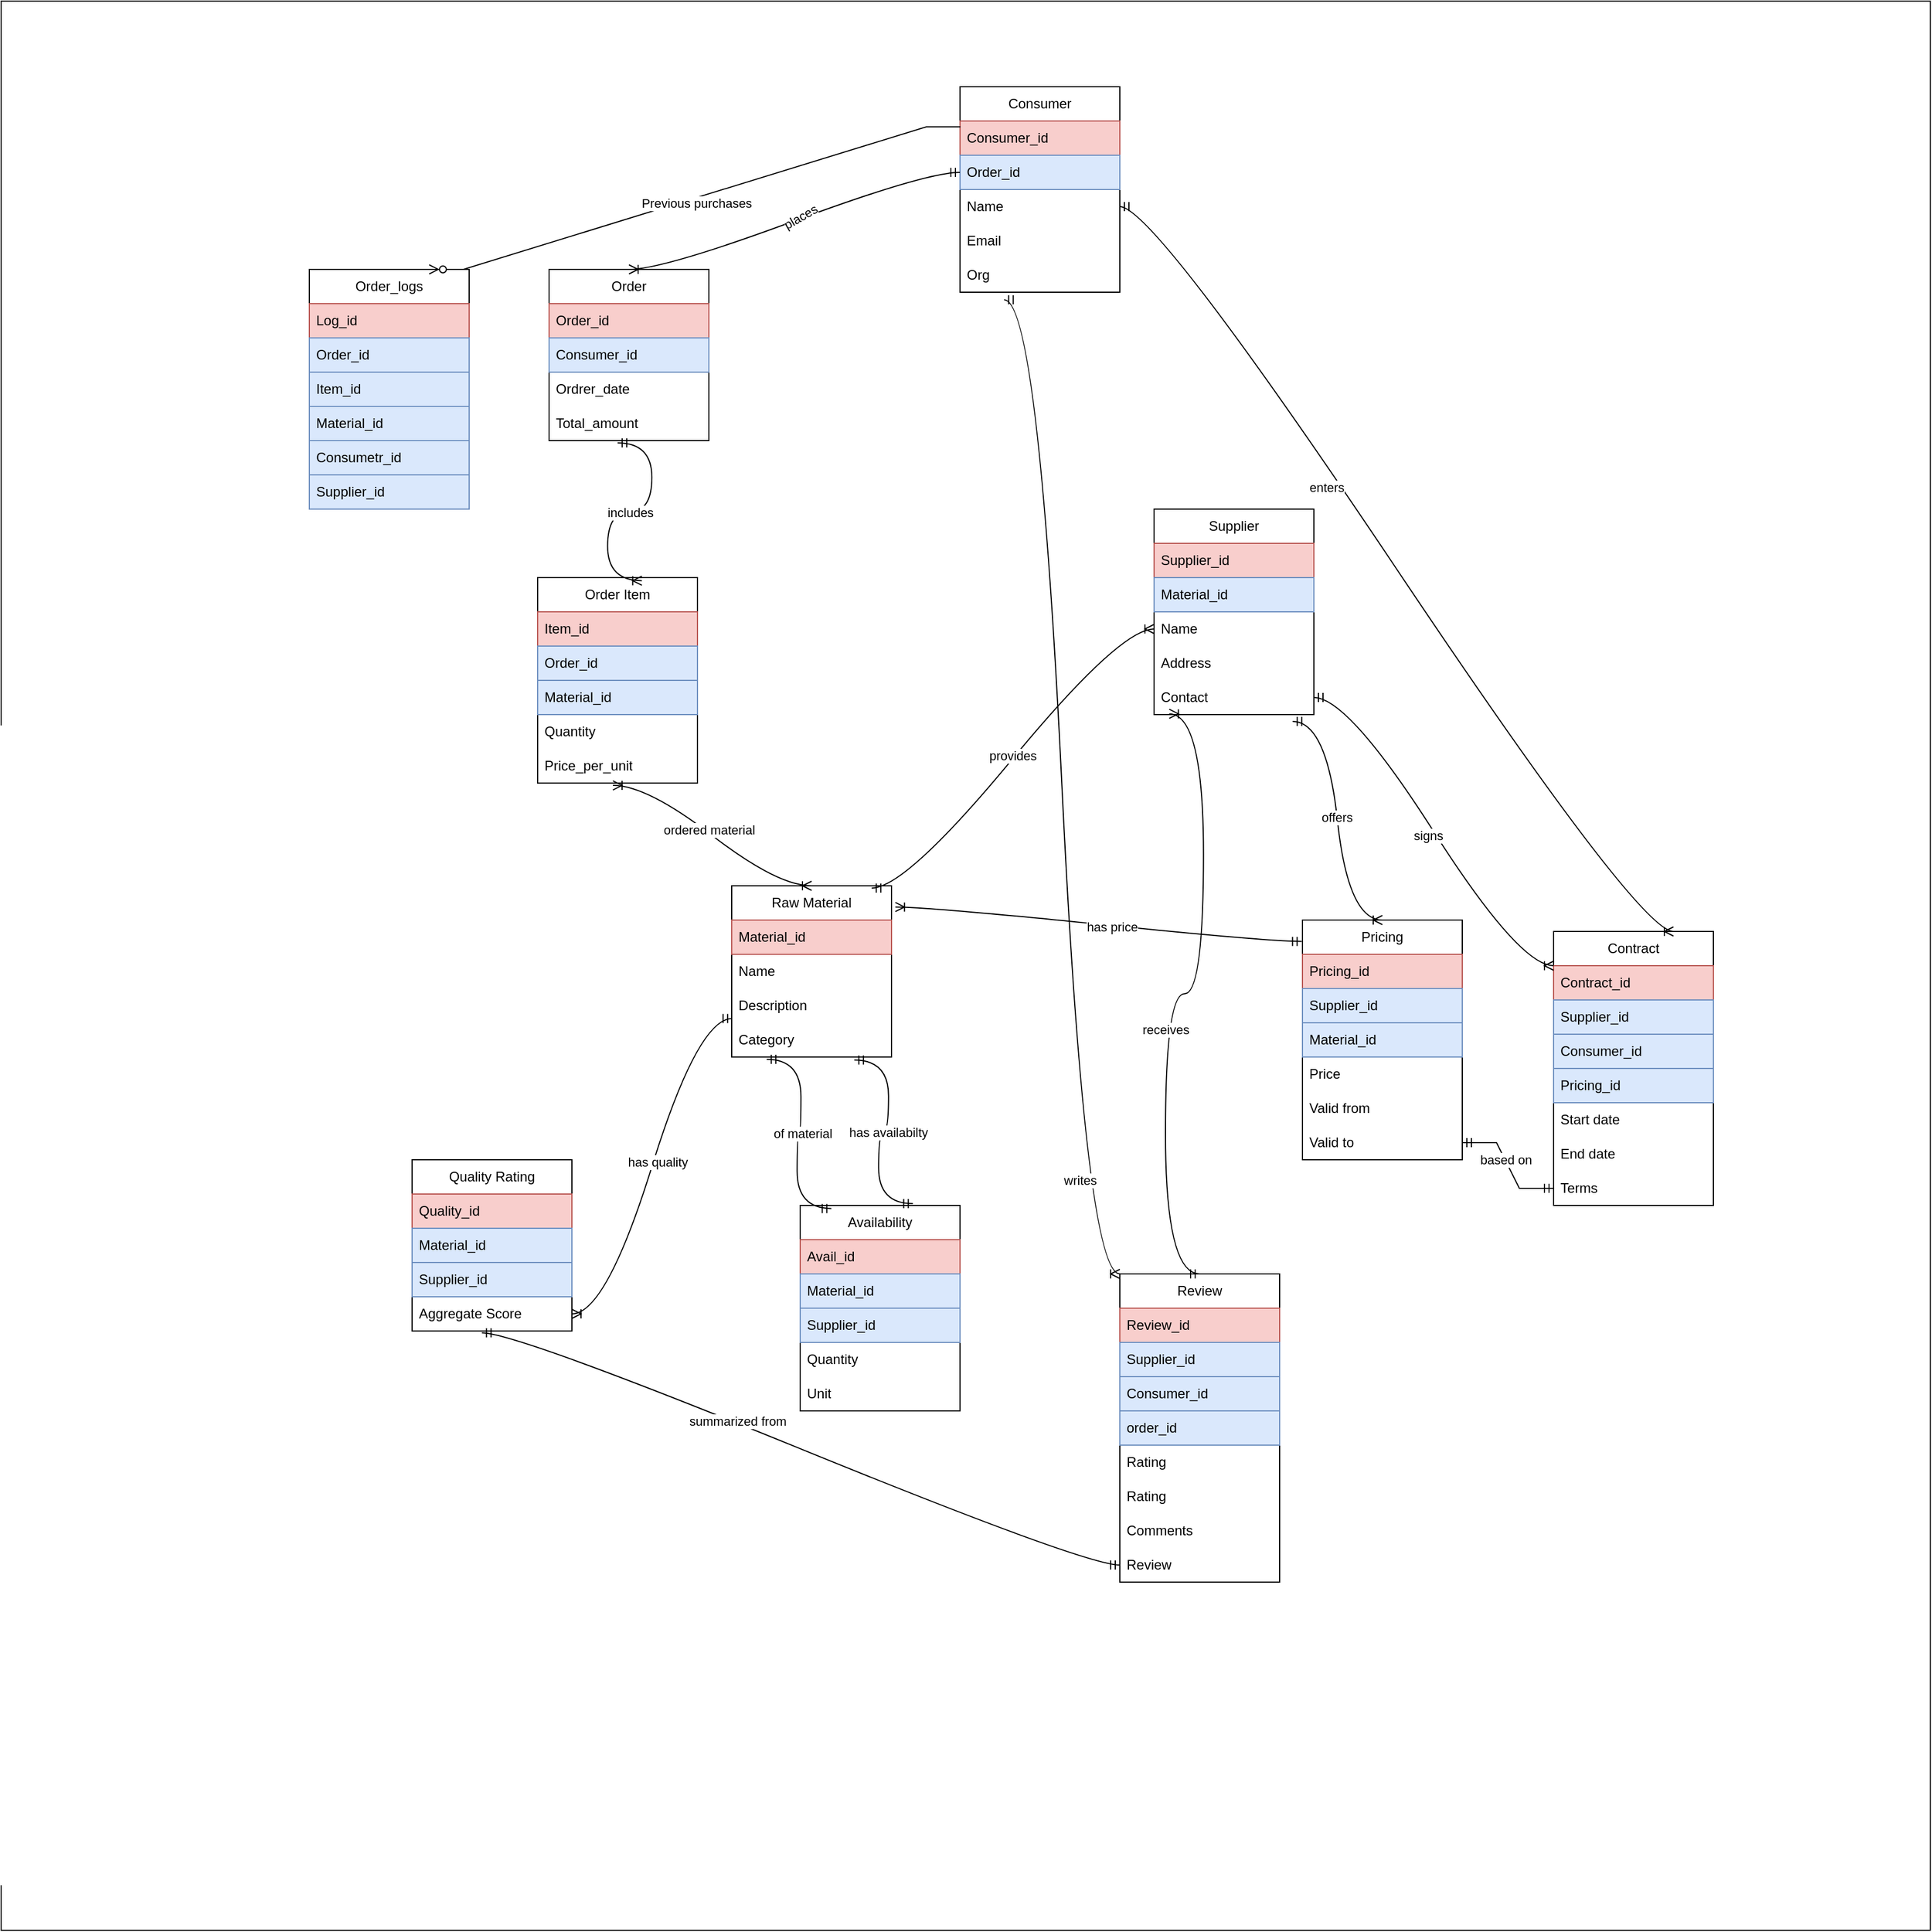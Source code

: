 <mxfile version="28.0.4">
  <diagram name="Page-1" id="3voedzTlXzWFT6oO92my">
    <mxGraphModel dx="1770" dy="443" grid="1" gridSize="10" guides="1" tooltips="1" connect="1" arrows="1" fold="1" page="1" pageScale="1" pageWidth="850" pageHeight="1100" math="0" shadow="0">
      <root>
        <mxCell id="0" />
        <mxCell id="1" parent="0" />
        <mxCell id="VoUlzvWJck2k7zrZwwvK-206" value="" style="whiteSpace=wrap;html=1;aspect=fixed;" vertex="1" parent="1">
          <mxGeometry x="1260" y="1465" width="1690" height="1690" as="geometry" />
        </mxCell>
        <mxCell id="VoUlzvWJck2k7zrZwwvK-207" value="Consumer" style="swimlane;fontStyle=0;childLayout=stackLayout;horizontal=1;startSize=30;horizontalStack=0;resizeParent=1;resizeParentMax=0;resizeLast=0;collapsible=1;marginBottom=0;whiteSpace=wrap;html=1;" vertex="1" parent="1">
          <mxGeometry x="2100" y="1540" width="140" height="180" as="geometry" />
        </mxCell>
        <mxCell id="VoUlzvWJck2k7zrZwwvK-208" value="Consumer_id" style="text;strokeColor=#b85450;fillColor=#f8cecc;align=left;verticalAlign=middle;spacingLeft=4;spacingRight=4;overflow=hidden;points=[[0,0.5],[1,0.5]];portConstraint=eastwest;rotatable=0;whiteSpace=wrap;html=1;" vertex="1" parent="VoUlzvWJck2k7zrZwwvK-207">
          <mxGeometry y="30" width="140" height="30" as="geometry" />
        </mxCell>
        <mxCell id="VoUlzvWJck2k7zrZwwvK-209" value="Order_id" style="text;strokeColor=#6c8ebf;fillColor=#dae8fc;align=left;verticalAlign=middle;spacingLeft=4;spacingRight=4;overflow=hidden;points=[[0,0.5],[1,0.5]];portConstraint=eastwest;rotatable=0;whiteSpace=wrap;html=1;" vertex="1" parent="VoUlzvWJck2k7zrZwwvK-207">
          <mxGeometry y="60" width="140" height="30" as="geometry" />
        </mxCell>
        <mxCell id="VoUlzvWJck2k7zrZwwvK-210" value="Name" style="text;strokeColor=none;fillColor=none;align=left;verticalAlign=middle;spacingLeft=4;spacingRight=4;overflow=hidden;points=[[0,0.5],[1,0.5]];portConstraint=eastwest;rotatable=0;whiteSpace=wrap;html=1;" vertex="1" parent="VoUlzvWJck2k7zrZwwvK-207">
          <mxGeometry y="90" width="140" height="30" as="geometry" />
        </mxCell>
        <mxCell id="VoUlzvWJck2k7zrZwwvK-211" value="Email" style="text;strokeColor=none;fillColor=none;align=left;verticalAlign=middle;spacingLeft=4;spacingRight=4;overflow=hidden;points=[[0,0.5],[1,0.5]];portConstraint=eastwest;rotatable=0;whiteSpace=wrap;html=1;" vertex="1" parent="VoUlzvWJck2k7zrZwwvK-207">
          <mxGeometry y="120" width="140" height="30" as="geometry" />
        </mxCell>
        <mxCell id="VoUlzvWJck2k7zrZwwvK-212" value="Org" style="text;strokeColor=none;fillColor=none;align=left;verticalAlign=middle;spacingLeft=4;spacingRight=4;overflow=hidden;points=[[0,0.5],[1,0.5]];portConstraint=eastwest;rotatable=0;whiteSpace=wrap;html=1;" vertex="1" parent="VoUlzvWJck2k7zrZwwvK-207">
          <mxGeometry y="150" width="140" height="30" as="geometry" />
        </mxCell>
        <mxCell id="VoUlzvWJck2k7zrZwwvK-213" value="Order" style="swimlane;fontStyle=0;childLayout=stackLayout;horizontal=1;startSize=30;horizontalStack=0;resizeParent=1;resizeParentMax=0;resizeLast=0;collapsible=1;marginBottom=0;whiteSpace=wrap;html=1;" vertex="1" parent="1">
          <mxGeometry x="1740" y="1700" width="140" height="150" as="geometry" />
        </mxCell>
        <mxCell id="VoUlzvWJck2k7zrZwwvK-214" value="Order_id" style="text;strokeColor=#b85450;fillColor=#f8cecc;align=left;verticalAlign=middle;spacingLeft=4;spacingRight=4;overflow=hidden;points=[[0,0.5],[1,0.5]];portConstraint=eastwest;rotatable=0;whiteSpace=wrap;html=1;" vertex="1" parent="VoUlzvWJck2k7zrZwwvK-213">
          <mxGeometry y="30" width="140" height="30" as="geometry" />
        </mxCell>
        <mxCell id="VoUlzvWJck2k7zrZwwvK-215" value="Consumer_id" style="text;strokeColor=#6c8ebf;fillColor=#dae8fc;align=left;verticalAlign=middle;spacingLeft=4;spacingRight=4;overflow=hidden;points=[[0,0.5],[1,0.5]];portConstraint=eastwest;rotatable=0;whiteSpace=wrap;html=1;" vertex="1" parent="VoUlzvWJck2k7zrZwwvK-213">
          <mxGeometry y="60" width="140" height="30" as="geometry" />
        </mxCell>
        <mxCell id="VoUlzvWJck2k7zrZwwvK-216" value="Ordrer_date" style="text;strokeColor=none;fillColor=none;align=left;verticalAlign=middle;spacingLeft=4;spacingRight=4;overflow=hidden;points=[[0,0.5],[1,0.5]];portConstraint=eastwest;rotatable=0;whiteSpace=wrap;html=1;" vertex="1" parent="VoUlzvWJck2k7zrZwwvK-213">
          <mxGeometry y="90" width="140" height="30" as="geometry" />
        </mxCell>
        <mxCell id="VoUlzvWJck2k7zrZwwvK-217" value="Total_amount" style="text;strokeColor=none;fillColor=none;align=left;verticalAlign=middle;spacingLeft=4;spacingRight=4;overflow=hidden;points=[[0,0.5],[1,0.5]];portConstraint=eastwest;rotatable=0;whiteSpace=wrap;html=1;" vertex="1" parent="VoUlzvWJck2k7zrZwwvK-213">
          <mxGeometry y="120" width="140" height="30" as="geometry" />
        </mxCell>
        <mxCell id="VoUlzvWJck2k7zrZwwvK-218" value="Order Item" style="swimlane;fontStyle=0;childLayout=stackLayout;horizontal=1;startSize=30;horizontalStack=0;resizeParent=1;resizeParentMax=0;resizeLast=0;collapsible=1;marginBottom=0;whiteSpace=wrap;html=1;" vertex="1" parent="1">
          <mxGeometry x="1730" y="1970" width="140" height="180" as="geometry" />
        </mxCell>
        <mxCell id="VoUlzvWJck2k7zrZwwvK-219" value="Item_id" style="text;strokeColor=#b85450;fillColor=#f8cecc;align=left;verticalAlign=middle;spacingLeft=4;spacingRight=4;overflow=hidden;points=[[0,0.5],[1,0.5]];portConstraint=eastwest;rotatable=0;whiteSpace=wrap;html=1;" vertex="1" parent="VoUlzvWJck2k7zrZwwvK-218">
          <mxGeometry y="30" width="140" height="30" as="geometry" />
        </mxCell>
        <mxCell id="VoUlzvWJck2k7zrZwwvK-220" value="Order_id" style="text;strokeColor=#6c8ebf;fillColor=#dae8fc;align=left;verticalAlign=middle;spacingLeft=4;spacingRight=4;overflow=hidden;points=[[0,0.5],[1,0.5]];portConstraint=eastwest;rotatable=0;whiteSpace=wrap;html=1;" vertex="1" parent="VoUlzvWJck2k7zrZwwvK-218">
          <mxGeometry y="60" width="140" height="30" as="geometry" />
        </mxCell>
        <mxCell id="VoUlzvWJck2k7zrZwwvK-221" value="Material_id" style="text;strokeColor=#6c8ebf;fillColor=#dae8fc;align=left;verticalAlign=middle;spacingLeft=4;spacingRight=4;overflow=hidden;points=[[0,0.5],[1,0.5]];portConstraint=eastwest;rotatable=0;whiteSpace=wrap;html=1;" vertex="1" parent="VoUlzvWJck2k7zrZwwvK-218">
          <mxGeometry y="90" width="140" height="30" as="geometry" />
        </mxCell>
        <mxCell id="VoUlzvWJck2k7zrZwwvK-222" value="Quantity" style="text;strokeColor=none;fillColor=none;align=left;verticalAlign=middle;spacingLeft=4;spacingRight=4;overflow=hidden;points=[[0,0.5],[1,0.5]];portConstraint=eastwest;rotatable=0;whiteSpace=wrap;html=1;" vertex="1" parent="VoUlzvWJck2k7zrZwwvK-218">
          <mxGeometry y="120" width="140" height="30" as="geometry" />
        </mxCell>
        <mxCell id="VoUlzvWJck2k7zrZwwvK-223" value="Price_per_unit" style="text;strokeColor=none;fillColor=none;align=left;verticalAlign=middle;spacingLeft=4;spacingRight=4;overflow=hidden;points=[[0,0.5],[1,0.5]];portConstraint=eastwest;rotatable=0;whiteSpace=wrap;html=1;" vertex="1" parent="VoUlzvWJck2k7zrZwwvK-218">
          <mxGeometry y="150" width="140" height="30" as="geometry" />
        </mxCell>
        <mxCell id="VoUlzvWJck2k7zrZwwvK-224" value="Raw Material" style="swimlane;fontStyle=0;childLayout=stackLayout;horizontal=1;startSize=30;horizontalStack=0;resizeParent=1;resizeParentMax=0;resizeLast=0;collapsible=1;marginBottom=0;whiteSpace=wrap;html=1;" vertex="1" parent="1">
          <mxGeometry x="1900" y="2240" width="140" height="150" as="geometry" />
        </mxCell>
        <mxCell id="VoUlzvWJck2k7zrZwwvK-225" value="Material_id" style="text;strokeColor=#b85450;fillColor=#f8cecc;align=left;verticalAlign=middle;spacingLeft=4;spacingRight=4;overflow=hidden;points=[[0,0.5],[1,0.5]];portConstraint=eastwest;rotatable=0;whiteSpace=wrap;html=1;" vertex="1" parent="VoUlzvWJck2k7zrZwwvK-224">
          <mxGeometry y="30" width="140" height="30" as="geometry" />
        </mxCell>
        <mxCell id="VoUlzvWJck2k7zrZwwvK-226" value="Name" style="text;strokeColor=none;fillColor=none;align=left;verticalAlign=middle;spacingLeft=4;spacingRight=4;overflow=hidden;points=[[0,0.5],[1,0.5]];portConstraint=eastwest;rotatable=0;whiteSpace=wrap;html=1;" vertex="1" parent="VoUlzvWJck2k7zrZwwvK-224">
          <mxGeometry y="60" width="140" height="30" as="geometry" />
        </mxCell>
        <mxCell id="VoUlzvWJck2k7zrZwwvK-227" value="Description" style="text;strokeColor=none;fillColor=none;align=left;verticalAlign=middle;spacingLeft=4;spacingRight=4;overflow=hidden;points=[[0,0.5],[1,0.5]];portConstraint=eastwest;rotatable=0;whiteSpace=wrap;html=1;" vertex="1" parent="VoUlzvWJck2k7zrZwwvK-224">
          <mxGeometry y="90" width="140" height="30" as="geometry" />
        </mxCell>
        <mxCell id="VoUlzvWJck2k7zrZwwvK-228" value="Category" style="text;strokeColor=none;fillColor=none;align=left;verticalAlign=middle;spacingLeft=4;spacingRight=4;overflow=hidden;points=[[0,0.5],[1,0.5]];portConstraint=eastwest;rotatable=0;whiteSpace=wrap;html=1;" vertex="1" parent="VoUlzvWJck2k7zrZwwvK-224">
          <mxGeometry y="120" width="140" height="30" as="geometry" />
        </mxCell>
        <mxCell id="VoUlzvWJck2k7zrZwwvK-229" value="Quality Rating" style="swimlane;fontStyle=0;childLayout=stackLayout;horizontal=1;startSize=30;horizontalStack=0;resizeParent=1;resizeParentMax=0;resizeLast=0;collapsible=1;marginBottom=0;whiteSpace=wrap;html=1;" vertex="1" parent="1">
          <mxGeometry x="1620" y="2480" width="140" height="150" as="geometry" />
        </mxCell>
        <mxCell id="VoUlzvWJck2k7zrZwwvK-230" value="Quality_id" style="text;strokeColor=#b85450;fillColor=#f8cecc;align=left;verticalAlign=middle;spacingLeft=4;spacingRight=4;overflow=hidden;points=[[0,0.5],[1,0.5]];portConstraint=eastwest;rotatable=0;whiteSpace=wrap;html=1;" vertex="1" parent="VoUlzvWJck2k7zrZwwvK-229">
          <mxGeometry y="30" width="140" height="30" as="geometry" />
        </mxCell>
        <mxCell id="VoUlzvWJck2k7zrZwwvK-231" value="Material_id" style="text;strokeColor=#6c8ebf;fillColor=#dae8fc;align=left;verticalAlign=middle;spacingLeft=4;spacingRight=4;overflow=hidden;points=[[0,0.5],[1,0.5]];portConstraint=eastwest;rotatable=0;whiteSpace=wrap;html=1;" vertex="1" parent="VoUlzvWJck2k7zrZwwvK-229">
          <mxGeometry y="60" width="140" height="30" as="geometry" />
        </mxCell>
        <mxCell id="VoUlzvWJck2k7zrZwwvK-232" value="Supplier_id" style="text;strokeColor=#6c8ebf;fillColor=#dae8fc;align=left;verticalAlign=middle;spacingLeft=4;spacingRight=4;overflow=hidden;points=[[0,0.5],[1,0.5]];portConstraint=eastwest;rotatable=0;whiteSpace=wrap;html=1;" vertex="1" parent="VoUlzvWJck2k7zrZwwvK-229">
          <mxGeometry y="90" width="140" height="30" as="geometry" />
        </mxCell>
        <mxCell id="VoUlzvWJck2k7zrZwwvK-233" value="Aggregate Score" style="text;strokeColor=none;fillColor=none;align=left;verticalAlign=middle;spacingLeft=4;spacingRight=4;overflow=hidden;points=[[0,0.5],[1,0.5]];portConstraint=eastwest;rotatable=0;whiteSpace=wrap;html=1;" vertex="1" parent="VoUlzvWJck2k7zrZwwvK-229">
          <mxGeometry y="120" width="140" height="30" as="geometry" />
        </mxCell>
        <mxCell id="VoUlzvWJck2k7zrZwwvK-234" value="Availability" style="swimlane;fontStyle=0;childLayout=stackLayout;horizontal=1;startSize=30;horizontalStack=0;resizeParent=1;resizeParentMax=0;resizeLast=0;collapsible=1;marginBottom=0;whiteSpace=wrap;html=1;" vertex="1" parent="1">
          <mxGeometry x="1960" y="2520" width="140" height="180" as="geometry" />
        </mxCell>
        <mxCell id="VoUlzvWJck2k7zrZwwvK-235" value="Avail_id" style="text;strokeColor=#b85450;fillColor=#f8cecc;align=left;verticalAlign=middle;spacingLeft=4;spacingRight=4;overflow=hidden;points=[[0,0.5],[1,0.5]];portConstraint=eastwest;rotatable=0;whiteSpace=wrap;html=1;" vertex="1" parent="VoUlzvWJck2k7zrZwwvK-234">
          <mxGeometry y="30" width="140" height="30" as="geometry" />
        </mxCell>
        <mxCell id="VoUlzvWJck2k7zrZwwvK-236" value="Material_id" style="text;strokeColor=#6c8ebf;fillColor=#dae8fc;align=left;verticalAlign=middle;spacingLeft=4;spacingRight=4;overflow=hidden;points=[[0,0.5],[1,0.5]];portConstraint=eastwest;rotatable=0;whiteSpace=wrap;html=1;" vertex="1" parent="VoUlzvWJck2k7zrZwwvK-234">
          <mxGeometry y="60" width="140" height="30" as="geometry" />
        </mxCell>
        <mxCell id="VoUlzvWJck2k7zrZwwvK-237" value="Supplier_id" style="text;strokeColor=#6c8ebf;fillColor=#dae8fc;align=left;verticalAlign=middle;spacingLeft=4;spacingRight=4;overflow=hidden;points=[[0,0.5],[1,0.5]];portConstraint=eastwest;rotatable=0;whiteSpace=wrap;html=1;" vertex="1" parent="VoUlzvWJck2k7zrZwwvK-234">
          <mxGeometry y="90" width="140" height="30" as="geometry" />
        </mxCell>
        <mxCell id="VoUlzvWJck2k7zrZwwvK-238" value="Quantity" style="text;strokeColor=none;fillColor=none;align=left;verticalAlign=middle;spacingLeft=4;spacingRight=4;overflow=hidden;points=[[0,0.5],[1,0.5]];portConstraint=eastwest;rotatable=0;whiteSpace=wrap;html=1;" vertex="1" parent="VoUlzvWJck2k7zrZwwvK-234">
          <mxGeometry y="120" width="140" height="30" as="geometry" />
        </mxCell>
        <mxCell id="VoUlzvWJck2k7zrZwwvK-239" value="Unit" style="text;strokeColor=none;fillColor=none;align=left;verticalAlign=middle;spacingLeft=4;spacingRight=4;overflow=hidden;points=[[0,0.5],[1,0.5]];portConstraint=eastwest;rotatable=0;whiteSpace=wrap;html=1;" vertex="1" parent="VoUlzvWJck2k7zrZwwvK-234">
          <mxGeometry y="150" width="140" height="30" as="geometry" />
        </mxCell>
        <mxCell id="VoUlzvWJck2k7zrZwwvK-240" value="Review" style="swimlane;fontStyle=0;childLayout=stackLayout;horizontal=1;startSize=30;horizontalStack=0;resizeParent=1;resizeParentMax=0;resizeLast=0;collapsible=1;marginBottom=0;whiteSpace=wrap;html=1;" vertex="1" parent="1">
          <mxGeometry x="2240" y="2580" width="140" height="270" as="geometry" />
        </mxCell>
        <mxCell id="VoUlzvWJck2k7zrZwwvK-241" value="Review_id" style="text;strokeColor=#b85450;fillColor=#f8cecc;align=left;verticalAlign=middle;spacingLeft=4;spacingRight=4;overflow=hidden;points=[[0,0.5],[1,0.5]];portConstraint=eastwest;rotatable=0;whiteSpace=wrap;html=1;" vertex="1" parent="VoUlzvWJck2k7zrZwwvK-240">
          <mxGeometry y="30" width="140" height="30" as="geometry" />
        </mxCell>
        <mxCell id="VoUlzvWJck2k7zrZwwvK-242" value="Supplier_id" style="text;strokeColor=#6c8ebf;fillColor=#dae8fc;align=left;verticalAlign=middle;spacingLeft=4;spacingRight=4;overflow=hidden;points=[[0,0.5],[1,0.5]];portConstraint=eastwest;rotatable=0;whiteSpace=wrap;html=1;" vertex="1" parent="VoUlzvWJck2k7zrZwwvK-240">
          <mxGeometry y="60" width="140" height="30" as="geometry" />
        </mxCell>
        <mxCell id="VoUlzvWJck2k7zrZwwvK-243" value="Consumer_id" style="text;strokeColor=#6c8ebf;fillColor=#dae8fc;align=left;verticalAlign=middle;spacingLeft=4;spacingRight=4;overflow=hidden;points=[[0,0.5],[1,0.5]];portConstraint=eastwest;rotatable=0;whiteSpace=wrap;html=1;" vertex="1" parent="VoUlzvWJck2k7zrZwwvK-240">
          <mxGeometry y="90" width="140" height="30" as="geometry" />
        </mxCell>
        <mxCell id="VoUlzvWJck2k7zrZwwvK-244" value="order_id" style="text;strokeColor=#6c8ebf;fillColor=#dae8fc;align=left;verticalAlign=middle;spacingLeft=4;spacingRight=4;overflow=hidden;points=[[0,0.5],[1,0.5]];portConstraint=eastwest;rotatable=0;whiteSpace=wrap;html=1;" vertex="1" parent="VoUlzvWJck2k7zrZwwvK-240">
          <mxGeometry y="120" width="140" height="30" as="geometry" />
        </mxCell>
        <mxCell id="VoUlzvWJck2k7zrZwwvK-245" value="Rating" style="text;strokeColor=none;fillColor=none;align=left;verticalAlign=middle;spacingLeft=4;spacingRight=4;overflow=hidden;points=[[0,0.5],[1,0.5]];portConstraint=eastwest;rotatable=0;whiteSpace=wrap;html=1;" vertex="1" parent="VoUlzvWJck2k7zrZwwvK-240">
          <mxGeometry y="150" width="140" height="30" as="geometry" />
        </mxCell>
        <mxCell id="VoUlzvWJck2k7zrZwwvK-246" value="Rating" style="text;strokeColor=none;fillColor=none;align=left;verticalAlign=middle;spacingLeft=4;spacingRight=4;overflow=hidden;points=[[0,0.5],[1,0.5]];portConstraint=eastwest;rotatable=0;whiteSpace=wrap;html=1;" vertex="1" parent="VoUlzvWJck2k7zrZwwvK-240">
          <mxGeometry y="180" width="140" height="30" as="geometry" />
        </mxCell>
        <mxCell id="VoUlzvWJck2k7zrZwwvK-247" value="Comments" style="text;strokeColor=none;fillColor=none;align=left;verticalAlign=middle;spacingLeft=4;spacingRight=4;overflow=hidden;points=[[0,0.5],[1,0.5]];portConstraint=eastwest;rotatable=0;whiteSpace=wrap;html=1;" vertex="1" parent="VoUlzvWJck2k7zrZwwvK-240">
          <mxGeometry y="210" width="140" height="30" as="geometry" />
        </mxCell>
        <mxCell id="VoUlzvWJck2k7zrZwwvK-248" value="Review" style="text;strokeColor=none;fillColor=none;align=left;verticalAlign=middle;spacingLeft=4;spacingRight=4;overflow=hidden;points=[[0,0.5],[1,0.5]];portConstraint=eastwest;rotatable=0;whiteSpace=wrap;html=1;" vertex="1" parent="VoUlzvWJck2k7zrZwwvK-240">
          <mxGeometry y="240" width="140" height="30" as="geometry" />
        </mxCell>
        <mxCell id="VoUlzvWJck2k7zrZwwvK-249" value="Supplier" style="swimlane;fontStyle=0;childLayout=stackLayout;horizontal=1;startSize=30;horizontalStack=0;resizeParent=1;resizeParentMax=0;resizeLast=0;collapsible=1;marginBottom=0;whiteSpace=wrap;html=1;" vertex="1" parent="1">
          <mxGeometry x="2270" y="1910" width="140" height="180" as="geometry" />
        </mxCell>
        <mxCell id="VoUlzvWJck2k7zrZwwvK-250" value="Supplier_id" style="text;strokeColor=#b85450;fillColor=#f8cecc;align=left;verticalAlign=middle;spacingLeft=4;spacingRight=4;overflow=hidden;points=[[0,0.5],[1,0.5]];portConstraint=eastwest;rotatable=0;whiteSpace=wrap;html=1;" vertex="1" parent="VoUlzvWJck2k7zrZwwvK-249">
          <mxGeometry y="30" width="140" height="30" as="geometry" />
        </mxCell>
        <mxCell id="VoUlzvWJck2k7zrZwwvK-251" value="Material_id" style="text;strokeColor=#6c8ebf;fillColor=#dae8fc;align=left;verticalAlign=middle;spacingLeft=4;spacingRight=4;overflow=hidden;points=[[0,0.5],[1,0.5]];portConstraint=eastwest;rotatable=0;whiteSpace=wrap;html=1;" vertex="1" parent="VoUlzvWJck2k7zrZwwvK-249">
          <mxGeometry y="60" width="140" height="30" as="geometry" />
        </mxCell>
        <mxCell id="VoUlzvWJck2k7zrZwwvK-252" value="Name" style="text;strokeColor=none;fillColor=none;align=left;verticalAlign=middle;spacingLeft=4;spacingRight=4;overflow=hidden;points=[[0,0.5],[1,0.5]];portConstraint=eastwest;rotatable=0;whiteSpace=wrap;html=1;" vertex="1" parent="VoUlzvWJck2k7zrZwwvK-249">
          <mxGeometry y="90" width="140" height="30" as="geometry" />
        </mxCell>
        <mxCell id="VoUlzvWJck2k7zrZwwvK-253" value="Address" style="text;strokeColor=none;fillColor=none;align=left;verticalAlign=middle;spacingLeft=4;spacingRight=4;overflow=hidden;points=[[0,0.5],[1,0.5]];portConstraint=eastwest;rotatable=0;whiteSpace=wrap;html=1;" vertex="1" parent="VoUlzvWJck2k7zrZwwvK-249">
          <mxGeometry y="120" width="140" height="30" as="geometry" />
        </mxCell>
        <mxCell id="VoUlzvWJck2k7zrZwwvK-254" value="Contact" style="text;strokeColor=none;fillColor=none;align=left;verticalAlign=middle;spacingLeft=4;spacingRight=4;overflow=hidden;points=[[0,0.5],[1,0.5]];portConstraint=eastwest;rotatable=0;whiteSpace=wrap;html=1;" vertex="1" parent="VoUlzvWJck2k7zrZwwvK-249">
          <mxGeometry y="150" width="140" height="30" as="geometry" />
        </mxCell>
        <mxCell id="VoUlzvWJck2k7zrZwwvK-255" value="Pricing" style="swimlane;fontStyle=0;childLayout=stackLayout;horizontal=1;startSize=30;horizontalStack=0;resizeParent=1;resizeParentMax=0;resizeLast=0;collapsible=1;marginBottom=0;whiteSpace=wrap;html=1;" vertex="1" parent="1">
          <mxGeometry x="2400" y="2270" width="140" height="210" as="geometry" />
        </mxCell>
        <mxCell id="VoUlzvWJck2k7zrZwwvK-256" value="Pricing_id" style="text;strokeColor=#b85450;fillColor=#f8cecc;align=left;verticalAlign=middle;spacingLeft=4;spacingRight=4;overflow=hidden;points=[[0,0.5],[1,0.5]];portConstraint=eastwest;rotatable=0;whiteSpace=wrap;html=1;" vertex="1" parent="VoUlzvWJck2k7zrZwwvK-255">
          <mxGeometry y="30" width="140" height="30" as="geometry" />
        </mxCell>
        <mxCell id="VoUlzvWJck2k7zrZwwvK-257" value="Supplier_id" style="text;strokeColor=#6c8ebf;fillColor=#dae8fc;align=left;verticalAlign=middle;spacingLeft=4;spacingRight=4;overflow=hidden;points=[[0,0.5],[1,0.5]];portConstraint=eastwest;rotatable=0;whiteSpace=wrap;html=1;" vertex="1" parent="VoUlzvWJck2k7zrZwwvK-255">
          <mxGeometry y="60" width="140" height="30" as="geometry" />
        </mxCell>
        <mxCell id="VoUlzvWJck2k7zrZwwvK-258" value="Material_id" style="text;strokeColor=#6c8ebf;fillColor=#dae8fc;align=left;verticalAlign=middle;spacingLeft=4;spacingRight=4;overflow=hidden;points=[[0,0.5],[1,0.5]];portConstraint=eastwest;rotatable=0;whiteSpace=wrap;html=1;" vertex="1" parent="VoUlzvWJck2k7zrZwwvK-255">
          <mxGeometry y="90" width="140" height="30" as="geometry" />
        </mxCell>
        <mxCell id="VoUlzvWJck2k7zrZwwvK-259" value="Price" style="text;strokeColor=none;fillColor=none;align=left;verticalAlign=middle;spacingLeft=4;spacingRight=4;overflow=hidden;points=[[0,0.5],[1,0.5]];portConstraint=eastwest;rotatable=0;whiteSpace=wrap;html=1;" vertex="1" parent="VoUlzvWJck2k7zrZwwvK-255">
          <mxGeometry y="120" width="140" height="30" as="geometry" />
        </mxCell>
        <mxCell id="VoUlzvWJck2k7zrZwwvK-260" value="Valid from" style="text;strokeColor=none;fillColor=none;align=left;verticalAlign=middle;spacingLeft=4;spacingRight=4;overflow=hidden;points=[[0,0.5],[1,0.5]];portConstraint=eastwest;rotatable=0;whiteSpace=wrap;html=1;" vertex="1" parent="VoUlzvWJck2k7zrZwwvK-255">
          <mxGeometry y="150" width="140" height="30" as="geometry" />
        </mxCell>
        <mxCell id="VoUlzvWJck2k7zrZwwvK-261" value="Valid to" style="text;strokeColor=none;fillColor=none;align=left;verticalAlign=middle;spacingLeft=4;spacingRight=4;overflow=hidden;points=[[0,0.5],[1,0.5]];portConstraint=eastwest;rotatable=0;whiteSpace=wrap;html=1;" vertex="1" parent="VoUlzvWJck2k7zrZwwvK-255">
          <mxGeometry y="180" width="140" height="30" as="geometry" />
        </mxCell>
        <mxCell id="VoUlzvWJck2k7zrZwwvK-262" value="Contract" style="swimlane;fontStyle=0;childLayout=stackLayout;horizontal=1;startSize=30;horizontalStack=0;resizeParent=1;resizeParentMax=0;resizeLast=0;collapsible=1;marginBottom=0;whiteSpace=wrap;html=1;" vertex="1" parent="1">
          <mxGeometry x="2620" y="2280" width="140" height="240" as="geometry" />
        </mxCell>
        <mxCell id="VoUlzvWJck2k7zrZwwvK-263" value="Contract_id" style="text;strokeColor=#b85450;fillColor=#f8cecc;align=left;verticalAlign=middle;spacingLeft=4;spacingRight=4;overflow=hidden;points=[[0,0.5],[1,0.5]];portConstraint=eastwest;rotatable=0;whiteSpace=wrap;html=1;" vertex="1" parent="VoUlzvWJck2k7zrZwwvK-262">
          <mxGeometry y="30" width="140" height="30" as="geometry" />
        </mxCell>
        <mxCell id="VoUlzvWJck2k7zrZwwvK-264" value="Supplier_id" style="text;strokeColor=#6c8ebf;fillColor=#dae8fc;align=left;verticalAlign=middle;spacingLeft=4;spacingRight=4;overflow=hidden;points=[[0,0.5],[1,0.5]];portConstraint=eastwest;rotatable=0;whiteSpace=wrap;html=1;" vertex="1" parent="VoUlzvWJck2k7zrZwwvK-262">
          <mxGeometry y="60" width="140" height="30" as="geometry" />
        </mxCell>
        <mxCell id="VoUlzvWJck2k7zrZwwvK-265" value="Consumer_id" style="text;strokeColor=#6c8ebf;fillColor=#dae8fc;align=left;verticalAlign=middle;spacingLeft=4;spacingRight=4;overflow=hidden;points=[[0,0.5],[1,0.5]];portConstraint=eastwest;rotatable=0;whiteSpace=wrap;html=1;" vertex="1" parent="VoUlzvWJck2k7zrZwwvK-262">
          <mxGeometry y="90" width="140" height="30" as="geometry" />
        </mxCell>
        <mxCell id="VoUlzvWJck2k7zrZwwvK-266" value="Pricing_id" style="text;strokeColor=#6c8ebf;fillColor=#dae8fc;align=left;verticalAlign=middle;spacingLeft=4;spacingRight=4;overflow=hidden;points=[[0,0.5],[1,0.5]];portConstraint=eastwest;rotatable=0;whiteSpace=wrap;html=1;" vertex="1" parent="VoUlzvWJck2k7zrZwwvK-262">
          <mxGeometry y="120" width="140" height="30" as="geometry" />
        </mxCell>
        <mxCell id="VoUlzvWJck2k7zrZwwvK-267" value="Start date" style="text;strokeColor=none;fillColor=none;align=left;verticalAlign=middle;spacingLeft=4;spacingRight=4;overflow=hidden;points=[[0,0.5],[1,0.5]];portConstraint=eastwest;rotatable=0;whiteSpace=wrap;html=1;" vertex="1" parent="VoUlzvWJck2k7zrZwwvK-262">
          <mxGeometry y="150" width="140" height="30" as="geometry" />
        </mxCell>
        <mxCell id="VoUlzvWJck2k7zrZwwvK-268" value="End date" style="text;strokeColor=none;fillColor=none;align=left;verticalAlign=middle;spacingLeft=4;spacingRight=4;overflow=hidden;points=[[0,0.5],[1,0.5]];portConstraint=eastwest;rotatable=0;whiteSpace=wrap;html=1;" vertex="1" parent="VoUlzvWJck2k7zrZwwvK-262">
          <mxGeometry y="180" width="140" height="30" as="geometry" />
        </mxCell>
        <mxCell id="VoUlzvWJck2k7zrZwwvK-269" value="Terms" style="text;strokeColor=none;fillColor=none;align=left;verticalAlign=middle;spacingLeft=4;spacingRight=4;overflow=hidden;points=[[0,0.5],[1,0.5]];portConstraint=eastwest;rotatable=0;whiteSpace=wrap;html=1;" vertex="1" parent="VoUlzvWJck2k7zrZwwvK-262">
          <mxGeometry y="210" width="140" height="30" as="geometry" />
        </mxCell>
        <mxCell id="VoUlzvWJck2k7zrZwwvK-270" value="" style="endArrow=ERoneToMany;html=1;rounded=0;exitX=0.429;exitY=1.067;exitDx=0;exitDy=0;exitPerimeter=0;entryX=0.652;entryY=0.015;entryDx=0;entryDy=0;entryPerimeter=0;curved=1;edgeStyle=entityRelationEdgeStyle;fontSize=12;startArrow=ERmandOne;" edge="1" parent="1" source="VoUlzvWJck2k7zrZwwvK-217" target="VoUlzvWJck2k7zrZwwvK-218">
          <mxGeometry relative="1" as="geometry">
            <mxPoint x="2030" y="1820" as="sourcePoint" />
            <mxPoint x="2074" y="1850" as="targetPoint" />
            <Array as="points">
              <mxPoint x="2040" y="1830" />
            </Array>
          </mxGeometry>
        </mxCell>
        <mxCell id="VoUlzvWJck2k7zrZwwvK-271" value="includes" style="edgeLabel;resizable=0;html=1;;align=center;verticalAlign=middle;" connectable="0" vertex="1" parent="VoUlzvWJck2k7zrZwwvK-270">
          <mxGeometry relative="1" as="geometry" />
        </mxCell>
        <mxCell id="VoUlzvWJck2k7zrZwwvK-272" value="" style="endArrow=ERoneToMany;html=1;rounded=0;curved=1;edgeStyle=entityRelationEdgeStyle;fontSize=12;startArrow=ERmandOne;entryX=1;entryY=0.5;entryDx=0;entryDy=0;exitX=0.003;exitY=-0.126;exitDx=0;exitDy=0;exitPerimeter=0;" edge="1" parent="1" source="VoUlzvWJck2k7zrZwwvK-228" target="VoUlzvWJck2k7zrZwwvK-233">
          <mxGeometry relative="1" as="geometry">
            <mxPoint x="2080" y="2135.333" as="sourcePoint" />
            <mxPoint x="1870" y="2230" as="targetPoint" />
            <Array as="points">
              <mxPoint x="2020" y="2175" />
            </Array>
          </mxGeometry>
        </mxCell>
        <mxCell id="VoUlzvWJck2k7zrZwwvK-273" value="has quality" style="edgeLabel;html=1;align=center;verticalAlign=middle;resizable=0;points=[];" vertex="1" connectable="0" parent="VoUlzvWJck2k7zrZwwvK-272">
          <mxGeometry x="-0.049" relative="1" as="geometry">
            <mxPoint x="2" y="4" as="offset" />
          </mxGeometry>
        </mxCell>
        <mxCell id="VoUlzvWJck2k7zrZwwvK-274" value="" style="endArrow=ERmandOne;html=1;rounded=0;entryX=0;entryY=0.5;entryDx=0;entryDy=0;startArrow=ERmandOne;curved=1;edgeStyle=entityRelationEdgeStyle;fontSize=12;exitX=0.437;exitY=1.056;exitDx=0;exitDy=0;exitPerimeter=0;" edge="1" parent="1" source="VoUlzvWJck2k7zrZwwvK-233" target="VoUlzvWJck2k7zrZwwvK-248">
          <mxGeometry width="50" height="50" relative="1" as="geometry">
            <mxPoint x="1940" y="2360" as="sourcePoint" />
            <mxPoint x="2260" y="2380" as="targetPoint" />
            <Array as="points">
              <mxPoint x="1950" y="2470" />
              <mxPoint x="2060" y="2540" />
              <mxPoint x="2020" y="2540" />
              <mxPoint x="2030" y="2520" />
              <mxPoint x="2040" y="2520" />
              <mxPoint x="2020" y="2540" />
            </Array>
          </mxGeometry>
        </mxCell>
        <mxCell id="VoUlzvWJck2k7zrZwwvK-275" value="summarized from" style="edgeLabel;html=1;align=center;verticalAlign=middle;resizable=0;points=[];" vertex="1" connectable="0" parent="VoUlzvWJck2k7zrZwwvK-274">
          <mxGeometry x="-0.205" y="2" relative="1" as="geometry">
            <mxPoint as="offset" />
          </mxGeometry>
        </mxCell>
        <mxCell id="VoUlzvWJck2k7zrZwwvK-276" value="" style="endArrow=ERmandOne;html=1;rounded=0;entryX=0.219;entryY=1.067;entryDx=0;entryDy=0;entryPerimeter=0;exitX=0.195;exitY=0.015;exitDx=0;exitDy=0;exitPerimeter=0;startArrow=ERmandOne;curved=1;edgeStyle=entityRelationEdgeStyle;fontSize=12;" edge="1" parent="1" source="VoUlzvWJck2k7zrZwwvK-234" target="VoUlzvWJck2k7zrZwwvK-228">
          <mxGeometry width="50" height="50" relative="1" as="geometry">
            <mxPoint x="2120" y="2320" as="sourcePoint" />
            <mxPoint x="2170" y="2270" as="targetPoint" />
            <Array as="points">
              <mxPoint x="2110" y="2290" />
            </Array>
          </mxGeometry>
        </mxCell>
        <mxCell id="VoUlzvWJck2k7zrZwwvK-277" value="of material" style="edgeLabel;html=1;align=center;verticalAlign=middle;resizable=0;points=[];" vertex="1" connectable="0" parent="VoUlzvWJck2k7zrZwwvK-276">
          <mxGeometry x="0.025" y="-1" relative="1" as="geometry">
            <mxPoint as="offset" />
          </mxGeometry>
        </mxCell>
        <mxCell id="VoUlzvWJck2k7zrZwwvK-278" value="" style="endArrow=ERmandOne;html=1;rounded=0;entryX=0.767;entryY=1.089;entryDx=0;entryDy=0;entryPerimeter=0;exitX=0.705;exitY=-0.009;exitDx=0;exitDy=0;exitPerimeter=0;startArrow=ERmandOne;curved=1;edgeStyle=entityRelationEdgeStyle;fontSize=12;" edge="1" parent="1" source="VoUlzvWJck2k7zrZwwvK-234" target="VoUlzvWJck2k7zrZwwvK-228">
          <mxGeometry width="50" height="50" relative="1" as="geometry">
            <mxPoint x="2180" y="2320" as="sourcePoint" />
            <mxPoint x="2230" y="2270" as="targetPoint" />
            <Array as="points">
              <mxPoint x="2207" y="2290" />
            </Array>
          </mxGeometry>
        </mxCell>
        <mxCell id="VoUlzvWJck2k7zrZwwvK-279" value="has availabilty" style="edgeLabel;html=1;align=center;verticalAlign=middle;resizable=0;points=[];" vertex="1" connectable="0" parent="VoUlzvWJck2k7zrZwwvK-278">
          <mxGeometry x="0.032" relative="1" as="geometry">
            <mxPoint as="offset" />
          </mxGeometry>
        </mxCell>
        <mxCell id="VoUlzvWJck2k7zrZwwvK-280" value="" style="endArrow=ERoneToMany;html=1;rounded=0;entryX=0.471;entryY=1.067;entryDx=0;entryDy=0;entryPerimeter=0;exitX=0.5;exitY=0;exitDx=0;exitDy=0;curved=1;edgeStyle=entityRelationEdgeStyle;fontSize=12;startArrow=ERoneToMany;" edge="1" parent="1" source="VoUlzvWJck2k7zrZwwvK-224" target="VoUlzvWJck2k7zrZwwvK-223">
          <mxGeometry width="50" height="50" relative="1" as="geometry">
            <mxPoint x="2070" y="2110" as="sourcePoint" />
            <mxPoint x="2120" y="2060" as="targetPoint" />
            <Array as="points">
              <mxPoint x="2090" y="2080" />
              <mxPoint x="2050" y="2090" />
              <mxPoint x="2060" y="2070" />
            </Array>
          </mxGeometry>
        </mxCell>
        <mxCell id="VoUlzvWJck2k7zrZwwvK-281" value="ordered material" style="edgeLabel;html=1;align=center;verticalAlign=middle;resizable=0;points=[];" vertex="1" connectable="0" parent="VoUlzvWJck2k7zrZwwvK-280">
          <mxGeometry x="0.055" y="-2" relative="1" as="geometry">
            <mxPoint as="offset" />
          </mxGeometry>
        </mxCell>
        <mxCell id="VoUlzvWJck2k7zrZwwvK-282" value="" style="endArrow=ERoneToMany;html=1;rounded=0;exitX=0.876;exitY=0.013;exitDx=0;exitDy=0;entryX=0;entryY=0.5;entryDx=0;entryDy=0;edgeStyle=entityRelationEdgeStyle;fontSize=12;startArrow=ERmandOne;exitPerimeter=0;curved=1;" edge="1" parent="1" source="VoUlzvWJck2k7zrZwwvK-224" target="VoUlzvWJck2k7zrZwwvK-252">
          <mxGeometry relative="1" as="geometry">
            <mxPoint x="2180" y="1900" as="sourcePoint" />
            <mxPoint x="2280" y="1900" as="targetPoint" />
          </mxGeometry>
        </mxCell>
        <mxCell id="VoUlzvWJck2k7zrZwwvK-283" value="provides" style="edgeLabel;html=1;align=center;verticalAlign=middle;resizable=0;points=[];" vertex="1" connectable="0" parent="VoUlzvWJck2k7zrZwwvK-282">
          <mxGeometry x="0.009" y="2" relative="1" as="geometry">
            <mxPoint as="offset" />
          </mxGeometry>
        </mxCell>
        <mxCell id="VoUlzvWJck2k7zrZwwvK-284" value="" style="endArrow=ERoneToMany;html=1;rounded=0;exitX=0.5;exitY=0;exitDx=0;exitDy=0;curved=1;entryX=0.095;entryY=0.978;entryDx=0;entryDy=0;entryPerimeter=0;edgeStyle=entityRelationEdgeStyle;fontSize=12;startArrow=ERmandOne;" edge="1" parent="1" source="VoUlzvWJck2k7zrZwwvK-240" target="VoUlzvWJck2k7zrZwwvK-254">
          <mxGeometry width="50" height="50" relative="1" as="geometry">
            <mxPoint x="2300" y="1970" as="sourcePoint" />
            <mxPoint x="2331" y="1870" as="targetPoint" />
            <Array as="points">
              <mxPoint x="2240" y="2050" />
              <mxPoint x="2260" y="2000" />
              <mxPoint x="2280" y="2240" />
            </Array>
          </mxGeometry>
        </mxCell>
        <mxCell id="VoUlzvWJck2k7zrZwwvK-285" value="receives" style="edgeLabel;html=1;align=center;verticalAlign=middle;resizable=0;points=[];" vertex="1" connectable="0" parent="VoUlzvWJck2k7zrZwwvK-284">
          <mxGeometry x="-0.162" relative="1" as="geometry">
            <mxPoint as="offset" />
          </mxGeometry>
        </mxCell>
        <mxCell id="VoUlzvWJck2k7zrZwwvK-286" value="" style="endArrow=ERoneToMany;html=1;rounded=0;entryX=1.024;entryY=0.124;entryDx=0;entryDy=0;entryPerimeter=0;exitX=-0.005;exitY=0.089;exitDx=0;exitDy=0;exitPerimeter=0;curved=1;edgeStyle=entityRelationEdgeStyle;fontSize=12;startArrow=ERmandOne;" edge="1" parent="1" source="VoUlzvWJck2k7zrZwwvK-255" target="VoUlzvWJck2k7zrZwwvK-224">
          <mxGeometry width="50" height="50" relative="1" as="geometry">
            <mxPoint x="2230" y="2090" as="sourcePoint" />
            <mxPoint x="2280" y="2040" as="targetPoint" />
            <Array as="points">
              <mxPoint x="2280" y="2119" />
            </Array>
          </mxGeometry>
        </mxCell>
        <mxCell id="VoUlzvWJck2k7zrZwwvK-287" value="has price" style="edgeLabel;html=1;align=center;verticalAlign=middle;resizable=0;points=[];rotation=0;" vertex="1" connectable="0" parent="VoUlzvWJck2k7zrZwwvK-286">
          <mxGeometry x="-0.168" relative="1" as="geometry">
            <mxPoint x="-19" y="-1" as="offset" />
          </mxGeometry>
        </mxCell>
        <mxCell id="VoUlzvWJck2k7zrZwwvK-288" value="" style="endArrow=ERoneToMany;html=1;rounded=0;entryX=0.5;entryY=0;entryDx=0;entryDy=0;curved=1;edgeStyle=entityRelationEdgeStyle;fontSize=12;startArrow=ERmandOne;exitX=0;exitY=0.5;exitDx=0;exitDy=0;" edge="1" parent="1" source="VoUlzvWJck2k7zrZwwvK-209" target="VoUlzvWJck2k7zrZwwvK-213">
          <mxGeometry relative="1" as="geometry">
            <mxPoint x="2200" y="1560" as="sourcePoint" />
            <mxPoint x="2200" y="1540" as="targetPoint" />
            <Array as="points">
              <mxPoint x="2130" y="1590" />
              <mxPoint x="2110" y="1580" />
              <mxPoint x="1860" y="1690" />
              <mxPoint x="1930" y="1710" />
            </Array>
          </mxGeometry>
        </mxCell>
        <mxCell id="VoUlzvWJck2k7zrZwwvK-289" value="places" style="edgeLabel;html=1;align=center;verticalAlign=middle;resizable=0;points=[];rotation=-30;" vertex="1" connectable="0" parent="VoUlzvWJck2k7zrZwwvK-288">
          <mxGeometry x="-0.098" y="5" relative="1" as="geometry">
            <mxPoint x="-11" y="-3" as="offset" />
          </mxGeometry>
        </mxCell>
        <mxCell id="VoUlzvWJck2k7zrZwwvK-290" value="" style="endArrow=ERoneToMany;html=1;rounded=0;entryX=0;entryY=0;entryDx=0;entryDy=0;exitX=0.276;exitY=1.222;exitDx=0;exitDy=0;curved=1;edgeStyle=entityRelationEdgeStyle;fontSize=12;startArrow=ERmandOne;exitPerimeter=0;" edge="1" parent="1" source="VoUlzvWJck2k7zrZwwvK-212" target="VoUlzvWJck2k7zrZwwvK-240">
          <mxGeometry width="50" height="50" relative="1" as="geometry">
            <mxPoint x="2280" y="2160" as="sourcePoint" />
            <mxPoint x="2270" y="1840" as="targetPoint" />
            <Array as="points">
              <mxPoint x="2330" y="2000" />
            </Array>
          </mxGeometry>
        </mxCell>
        <mxCell id="VoUlzvWJck2k7zrZwwvK-291" value="writes" style="edgeLabel;html=1;align=center;verticalAlign=middle;resizable=0;points=[];" vertex="1" connectable="0" parent="VoUlzvWJck2k7zrZwwvK-290">
          <mxGeometry x="0.754" y="-1" relative="1" as="geometry">
            <mxPoint as="offset" />
          </mxGeometry>
        </mxCell>
        <mxCell id="VoUlzvWJck2k7zrZwwvK-292" value="" style="endArrow=ERoneToMany;html=1;rounded=0;entryX=0.75;entryY=0;entryDx=0;entryDy=0;curved=1;edgeStyle=entityRelationEdgeStyle;fontSize=12;startArrow=ERmandOne;exitX=1;exitY=0.5;exitDx=0;exitDy=0;" edge="1" parent="1" source="VoUlzvWJck2k7zrZwwvK-210" target="VoUlzvWJck2k7zrZwwvK-262">
          <mxGeometry width="50" height="50" relative="1" as="geometry">
            <mxPoint x="2610" y="1600" as="sourcePoint" />
            <mxPoint x="2360" y="1580" as="targetPoint" />
            <Array as="points">
              <mxPoint x="2550" y="1740" />
              <mxPoint x="2595" y="1850" />
              <mxPoint x="2590" y="1830" />
            </Array>
          </mxGeometry>
        </mxCell>
        <mxCell id="VoUlzvWJck2k7zrZwwvK-293" value="enters" style="edgeLabel;html=1;align=center;verticalAlign=middle;resizable=0;points=[];" vertex="1" connectable="0" parent="VoUlzvWJck2k7zrZwwvK-292">
          <mxGeometry x="-0.588" y="5" relative="1" as="geometry">
            <mxPoint x="69" y="132" as="offset" />
          </mxGeometry>
        </mxCell>
        <mxCell id="VoUlzvWJck2k7zrZwwvK-294" value="" style="endArrow=ERoneToMany;html=1;rounded=0;entryX=0;entryY=0;entryDx=0;entryDy=0;curved=1;exitX=1;exitY=0.5;exitDx=0;exitDy=0;edgeStyle=entityRelationEdgeStyle;fontSize=12;startArrow=ERmandOne;entryPerimeter=0;" edge="1" parent="1" source="VoUlzvWJck2k7zrZwwvK-254" target="VoUlzvWJck2k7zrZwwvK-263">
          <mxGeometry width="50" height="50" relative="1" as="geometry">
            <mxPoint x="2520" y="2325" as="sourcePoint" />
            <mxPoint x="2440" y="1810" as="targetPoint" />
            <Array as="points">
              <mxPoint x="2600" y="2035" />
            </Array>
          </mxGeometry>
        </mxCell>
        <mxCell id="VoUlzvWJck2k7zrZwwvK-295" value="signs" style="edgeLabel;html=1;align=center;verticalAlign=middle;resizable=0;points=[];" vertex="1" connectable="0" parent="VoUlzvWJck2k7zrZwwvK-294">
          <mxGeometry x="-0.062" y="-2" relative="1" as="geometry">
            <mxPoint x="2" y="11" as="offset" />
          </mxGeometry>
        </mxCell>
        <mxCell id="VoUlzvWJck2k7zrZwwvK-296" value="" style="endArrow=ERoneToMany;html=1;rounded=0;entryX=0.5;entryY=0;entryDx=0;entryDy=0;exitX=0.867;exitY=1.2;exitDx=0;exitDy=0;edgeStyle=entityRelationEdgeStyle;fontSize=12;startArrow=ERmandOne;exitPerimeter=0;curved=1;" edge="1" parent="1" source="VoUlzvWJck2k7zrZwwvK-254" target="VoUlzvWJck2k7zrZwwvK-255">
          <mxGeometry width="50" height="50" relative="1" as="geometry">
            <mxPoint x="2340" y="2000" as="sourcePoint" />
            <mxPoint x="2390" y="1950" as="targetPoint" />
          </mxGeometry>
        </mxCell>
        <mxCell id="VoUlzvWJck2k7zrZwwvK-297" value="offers" style="edgeLabel;html=1;align=center;verticalAlign=middle;resizable=0;points=[];" vertex="1" connectable="0" parent="VoUlzvWJck2k7zrZwwvK-296">
          <mxGeometry x="-0.029" y="-1" relative="1" as="geometry">
            <mxPoint as="offset" />
          </mxGeometry>
        </mxCell>
        <mxCell id="VoUlzvWJck2k7zrZwwvK-298" value="" style="edgeStyle=entityRelationEdgeStyle;fontSize=12;html=1;endArrow=ERmandOne;startArrow=ERmandOne;rounded=0;exitX=0;exitY=0.5;exitDx=0;exitDy=0;" edge="1" parent="1" source="VoUlzvWJck2k7zrZwwvK-269" target="VoUlzvWJck2k7zrZwwvK-261">
          <mxGeometry width="100" height="100" relative="1" as="geometry">
            <mxPoint x="2520" y="2670" as="sourcePoint" />
            <mxPoint x="2620" y="2570" as="targetPoint" />
          </mxGeometry>
        </mxCell>
        <mxCell id="VoUlzvWJck2k7zrZwwvK-299" value="based on" style="edgeLabel;html=1;align=center;verticalAlign=middle;resizable=0;points=[];" vertex="1" connectable="0" parent="VoUlzvWJck2k7zrZwwvK-298">
          <mxGeometry x="0.122" relative="1" as="geometry">
            <mxPoint as="offset" />
          </mxGeometry>
        </mxCell>
        <mxCell id="VoUlzvWJck2k7zrZwwvK-300" value="Order_logs" style="swimlane;fontStyle=0;childLayout=stackLayout;horizontal=1;startSize=30;horizontalStack=0;resizeParent=1;resizeParentMax=0;resizeLast=0;collapsible=1;marginBottom=0;whiteSpace=wrap;html=1;" vertex="1" parent="1">
          <mxGeometry x="1530" y="1700" width="140" height="210" as="geometry" />
        </mxCell>
        <mxCell id="VoUlzvWJck2k7zrZwwvK-301" value="Log_id" style="text;strokeColor=#b85450;fillColor=#f8cecc;align=left;verticalAlign=middle;spacingLeft=4;spacingRight=4;overflow=hidden;points=[[0,0.5],[1,0.5]];portConstraint=eastwest;rotatable=0;whiteSpace=wrap;html=1;" vertex="1" parent="VoUlzvWJck2k7zrZwwvK-300">
          <mxGeometry y="30" width="140" height="30" as="geometry" />
        </mxCell>
        <mxCell id="VoUlzvWJck2k7zrZwwvK-302" value="Order_id" style="text;strokeColor=#6c8ebf;fillColor=#dae8fc;align=left;verticalAlign=middle;spacingLeft=4;spacingRight=4;overflow=hidden;points=[[0,0.5],[1,0.5]];portConstraint=eastwest;rotatable=0;whiteSpace=wrap;html=1;" vertex="1" parent="VoUlzvWJck2k7zrZwwvK-300">
          <mxGeometry y="60" width="140" height="30" as="geometry" />
        </mxCell>
        <mxCell id="VoUlzvWJck2k7zrZwwvK-303" value="Item_id" style="text;strokeColor=#6c8ebf;fillColor=#dae8fc;align=left;verticalAlign=middle;spacingLeft=4;spacingRight=4;overflow=hidden;points=[[0,0.5],[1,0.5]];portConstraint=eastwest;rotatable=0;whiteSpace=wrap;html=1;" vertex="1" parent="VoUlzvWJck2k7zrZwwvK-300">
          <mxGeometry y="90" width="140" height="30" as="geometry" />
        </mxCell>
        <mxCell id="VoUlzvWJck2k7zrZwwvK-304" value="Material_id" style="text;strokeColor=#6c8ebf;fillColor=#dae8fc;align=left;verticalAlign=middle;spacingLeft=4;spacingRight=4;overflow=hidden;points=[[0,0.5],[1,0.5]];portConstraint=eastwest;rotatable=0;whiteSpace=wrap;html=1;" vertex="1" parent="VoUlzvWJck2k7zrZwwvK-300">
          <mxGeometry y="120" width="140" height="30" as="geometry" />
        </mxCell>
        <mxCell id="VoUlzvWJck2k7zrZwwvK-305" value="Consumetr_id" style="text;strokeColor=#6c8ebf;fillColor=#dae8fc;align=left;verticalAlign=middle;spacingLeft=4;spacingRight=4;overflow=hidden;points=[[0,0.5],[1,0.5]];portConstraint=eastwest;rotatable=0;whiteSpace=wrap;html=1;" vertex="1" parent="VoUlzvWJck2k7zrZwwvK-300">
          <mxGeometry y="150" width="140" height="30" as="geometry" />
        </mxCell>
        <mxCell id="VoUlzvWJck2k7zrZwwvK-306" value="Supplier_id" style="text;strokeColor=#6c8ebf;fillColor=#dae8fc;align=left;verticalAlign=middle;spacingLeft=4;spacingRight=4;overflow=hidden;points=[[0,0.5],[1,0.5]];portConstraint=eastwest;rotatable=0;whiteSpace=wrap;html=1;" vertex="1" parent="VoUlzvWJck2k7zrZwwvK-300">
          <mxGeometry y="180" width="140" height="30" as="geometry" />
        </mxCell>
        <mxCell id="VoUlzvWJck2k7zrZwwvK-307" value="" style="edgeStyle=entityRelationEdgeStyle;fontSize=12;html=1;endArrow=ERzeroToMany;endFill=1;rounded=0;exitX=0.003;exitY=0.171;exitDx=0;exitDy=0;exitPerimeter=0;entryX=0.75;entryY=0;entryDx=0;entryDy=0;" edge="1" parent="1" source="VoUlzvWJck2k7zrZwwvK-208" target="VoUlzvWJck2k7zrZwwvK-300">
          <mxGeometry width="100" height="100" relative="1" as="geometry">
            <mxPoint x="1810" y="1680" as="sourcePoint" />
            <mxPoint x="1680" y="1680" as="targetPoint" />
            <Array as="points">
              <mxPoint x="1860" y="1580" />
              <mxPoint x="1840" y="1600" />
              <mxPoint x="1650" y="1700" />
              <mxPoint x="1860" y="1590" />
              <mxPoint x="1870" y="1580" />
              <mxPoint x="1620" y="1700" />
            </Array>
          </mxGeometry>
        </mxCell>
        <mxCell id="VoUlzvWJck2k7zrZwwvK-308" value="Previous purchases" style="edgeLabel;html=1;align=center;verticalAlign=middle;resizable=0;points=[];" connectable="0" vertex="1" parent="VoUlzvWJck2k7zrZwwvK-307">
          <mxGeometry x="-0.001" y="4" relative="1" as="geometry">
            <mxPoint as="offset" />
          </mxGeometry>
        </mxCell>
      </root>
    </mxGraphModel>
  </diagram>
</mxfile>
